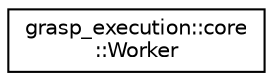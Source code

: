 digraph "Graphical Class Hierarchy"
{
 // LATEX_PDF_SIZE
  edge [fontname="Helvetica",fontsize="10",labelfontname="Helvetica",labelfontsize="10"];
  node [fontname="Helvetica",fontsize="10",shape=record];
  rankdir="LR";
  Node0 [label="grasp_execution::core\l::Worker",height=0.2,width=0.4,color="black", fillcolor="white", style="filled",URL="$structgrasp__execution_1_1core_1_1Worker.html",tooltip=" "];
}
